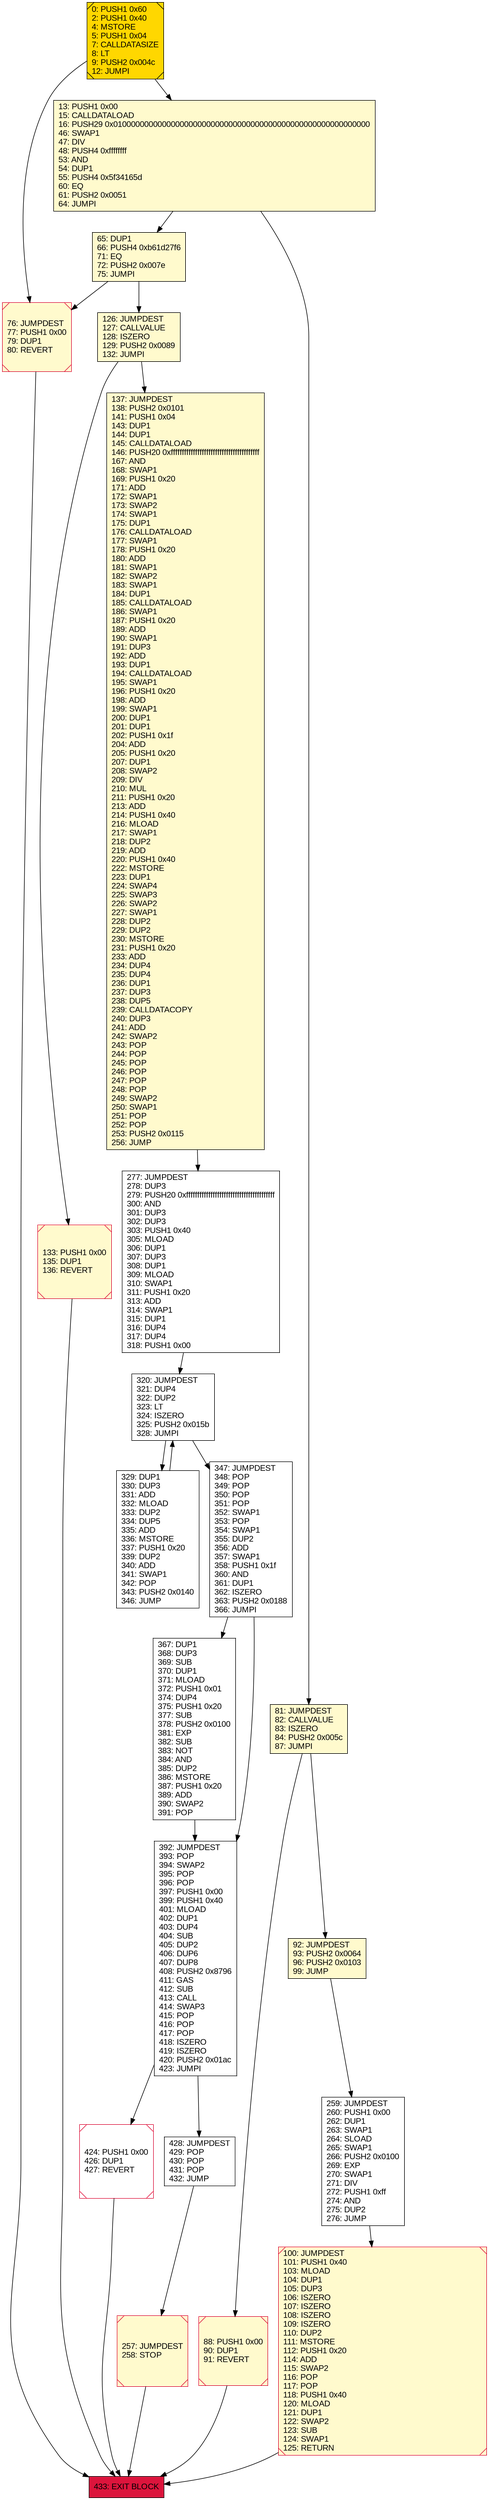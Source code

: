 digraph G {
bgcolor=transparent rankdir=UD;
node [shape=box style=filled color=black fillcolor=white fontname=arial fontcolor=black];
65 [label="65: DUP1\l66: PUSH4 0xb61d27f6\l71: EQ\l72: PUSH2 0x007e\l75: JUMPI\l" fillcolor=lemonchiffon ];
133 [label="133: PUSH1 0x00\l135: DUP1\l136: REVERT\l" fillcolor=lemonchiffon shape=Msquare color=crimson ];
367 [label="367: DUP1\l368: DUP3\l369: SUB\l370: DUP1\l371: MLOAD\l372: PUSH1 0x01\l374: DUP4\l375: PUSH1 0x20\l377: SUB\l378: PUSH2 0x0100\l381: EXP\l382: SUB\l383: NOT\l384: AND\l385: DUP2\l386: MSTORE\l387: PUSH1 0x20\l389: ADD\l390: SWAP2\l391: POP\l" ];
0 [label="0: PUSH1 0x60\l2: PUSH1 0x40\l4: MSTORE\l5: PUSH1 0x04\l7: CALLDATASIZE\l8: LT\l9: PUSH2 0x004c\l12: JUMPI\l" fillcolor=lemonchiffon shape=Msquare fillcolor=gold ];
259 [label="259: JUMPDEST\l260: PUSH1 0x00\l262: DUP1\l263: SWAP1\l264: SLOAD\l265: SWAP1\l266: PUSH2 0x0100\l269: EXP\l270: SWAP1\l271: DIV\l272: PUSH1 0xff\l274: AND\l275: DUP2\l276: JUMP\l" ];
329 [label="329: DUP1\l330: DUP3\l331: ADD\l332: MLOAD\l333: DUP2\l334: DUP5\l335: ADD\l336: MSTORE\l337: PUSH1 0x20\l339: DUP2\l340: ADD\l341: SWAP1\l342: POP\l343: PUSH2 0x0140\l346: JUMP\l" ];
76 [label="76: JUMPDEST\l77: PUSH1 0x00\l79: DUP1\l80: REVERT\l" fillcolor=lemonchiffon shape=Msquare color=crimson ];
424 [label="424: PUSH1 0x00\l426: DUP1\l427: REVERT\l" shape=Msquare color=crimson ];
347 [label="347: JUMPDEST\l348: POP\l349: POP\l350: POP\l351: POP\l352: SWAP1\l353: POP\l354: SWAP1\l355: DUP2\l356: ADD\l357: SWAP1\l358: PUSH1 0x1f\l360: AND\l361: DUP1\l362: ISZERO\l363: PUSH2 0x0188\l366: JUMPI\l" ];
392 [label="392: JUMPDEST\l393: POP\l394: SWAP2\l395: POP\l396: POP\l397: PUSH1 0x00\l399: PUSH1 0x40\l401: MLOAD\l402: DUP1\l403: DUP4\l404: SUB\l405: DUP2\l406: DUP6\l407: DUP8\l408: PUSH2 0x8796\l411: GAS\l412: SUB\l413: CALL\l414: SWAP3\l415: POP\l416: POP\l417: POP\l418: ISZERO\l419: ISZERO\l420: PUSH2 0x01ac\l423: JUMPI\l" ];
428 [label="428: JUMPDEST\l429: POP\l430: POP\l431: POP\l432: JUMP\l" ];
137 [label="137: JUMPDEST\l138: PUSH2 0x0101\l141: PUSH1 0x04\l143: DUP1\l144: DUP1\l145: CALLDATALOAD\l146: PUSH20 0xffffffffffffffffffffffffffffffffffffffff\l167: AND\l168: SWAP1\l169: PUSH1 0x20\l171: ADD\l172: SWAP1\l173: SWAP2\l174: SWAP1\l175: DUP1\l176: CALLDATALOAD\l177: SWAP1\l178: PUSH1 0x20\l180: ADD\l181: SWAP1\l182: SWAP2\l183: SWAP1\l184: DUP1\l185: CALLDATALOAD\l186: SWAP1\l187: PUSH1 0x20\l189: ADD\l190: SWAP1\l191: DUP3\l192: ADD\l193: DUP1\l194: CALLDATALOAD\l195: SWAP1\l196: PUSH1 0x20\l198: ADD\l199: SWAP1\l200: DUP1\l201: DUP1\l202: PUSH1 0x1f\l204: ADD\l205: PUSH1 0x20\l207: DUP1\l208: SWAP2\l209: DIV\l210: MUL\l211: PUSH1 0x20\l213: ADD\l214: PUSH1 0x40\l216: MLOAD\l217: SWAP1\l218: DUP2\l219: ADD\l220: PUSH1 0x40\l222: MSTORE\l223: DUP1\l224: SWAP4\l225: SWAP3\l226: SWAP2\l227: SWAP1\l228: DUP2\l229: DUP2\l230: MSTORE\l231: PUSH1 0x20\l233: ADD\l234: DUP4\l235: DUP4\l236: DUP1\l237: DUP3\l238: DUP5\l239: CALLDATACOPY\l240: DUP3\l241: ADD\l242: SWAP2\l243: POP\l244: POP\l245: POP\l246: POP\l247: POP\l248: POP\l249: SWAP2\l250: SWAP1\l251: POP\l252: POP\l253: PUSH2 0x0115\l256: JUMP\l" fillcolor=lemonchiffon ];
81 [label="81: JUMPDEST\l82: CALLVALUE\l83: ISZERO\l84: PUSH2 0x005c\l87: JUMPI\l" fillcolor=lemonchiffon ];
277 [label="277: JUMPDEST\l278: DUP3\l279: PUSH20 0xffffffffffffffffffffffffffffffffffffffff\l300: AND\l301: DUP3\l302: DUP3\l303: PUSH1 0x40\l305: MLOAD\l306: DUP1\l307: DUP3\l308: DUP1\l309: MLOAD\l310: SWAP1\l311: PUSH1 0x20\l313: ADD\l314: SWAP1\l315: DUP1\l316: DUP4\l317: DUP4\l318: PUSH1 0x00\l" ];
433 [label="433: EXIT BLOCK\l" fillcolor=crimson ];
126 [label="126: JUMPDEST\l127: CALLVALUE\l128: ISZERO\l129: PUSH2 0x0089\l132: JUMPI\l" fillcolor=lemonchiffon ];
257 [label="257: JUMPDEST\l258: STOP\l" fillcolor=lemonchiffon shape=Msquare color=crimson ];
13 [label="13: PUSH1 0x00\l15: CALLDATALOAD\l16: PUSH29 0x0100000000000000000000000000000000000000000000000000000000\l46: SWAP1\l47: DIV\l48: PUSH4 0xffffffff\l53: AND\l54: DUP1\l55: PUSH4 0x5f34165d\l60: EQ\l61: PUSH2 0x0051\l64: JUMPI\l" fillcolor=lemonchiffon ];
100 [label="100: JUMPDEST\l101: PUSH1 0x40\l103: MLOAD\l104: DUP1\l105: DUP3\l106: ISZERO\l107: ISZERO\l108: ISZERO\l109: ISZERO\l110: DUP2\l111: MSTORE\l112: PUSH1 0x20\l114: ADD\l115: SWAP2\l116: POP\l117: POP\l118: PUSH1 0x40\l120: MLOAD\l121: DUP1\l122: SWAP2\l123: SUB\l124: SWAP1\l125: RETURN\l" fillcolor=lemonchiffon shape=Msquare color=crimson ];
88 [label="88: PUSH1 0x00\l90: DUP1\l91: REVERT\l" fillcolor=lemonchiffon shape=Msquare color=crimson ];
320 [label="320: JUMPDEST\l321: DUP4\l322: DUP2\l323: LT\l324: ISZERO\l325: PUSH2 0x015b\l328: JUMPI\l" ];
92 [label="92: JUMPDEST\l93: PUSH2 0x0064\l96: PUSH2 0x0103\l99: JUMP\l" fillcolor=lemonchiffon ];
88 -> 433;
367 -> 392;
81 -> 88;
65 -> 76;
277 -> 320;
65 -> 126;
13 -> 65;
133 -> 433;
428 -> 257;
137 -> 277;
347 -> 392;
392 -> 428;
257 -> 433;
392 -> 424;
13 -> 81;
347 -> 367;
100 -> 433;
0 -> 76;
81 -> 92;
0 -> 13;
320 -> 347;
320 -> 329;
329 -> 320;
126 -> 133;
76 -> 433;
92 -> 259;
424 -> 433;
126 -> 137;
259 -> 100;
}